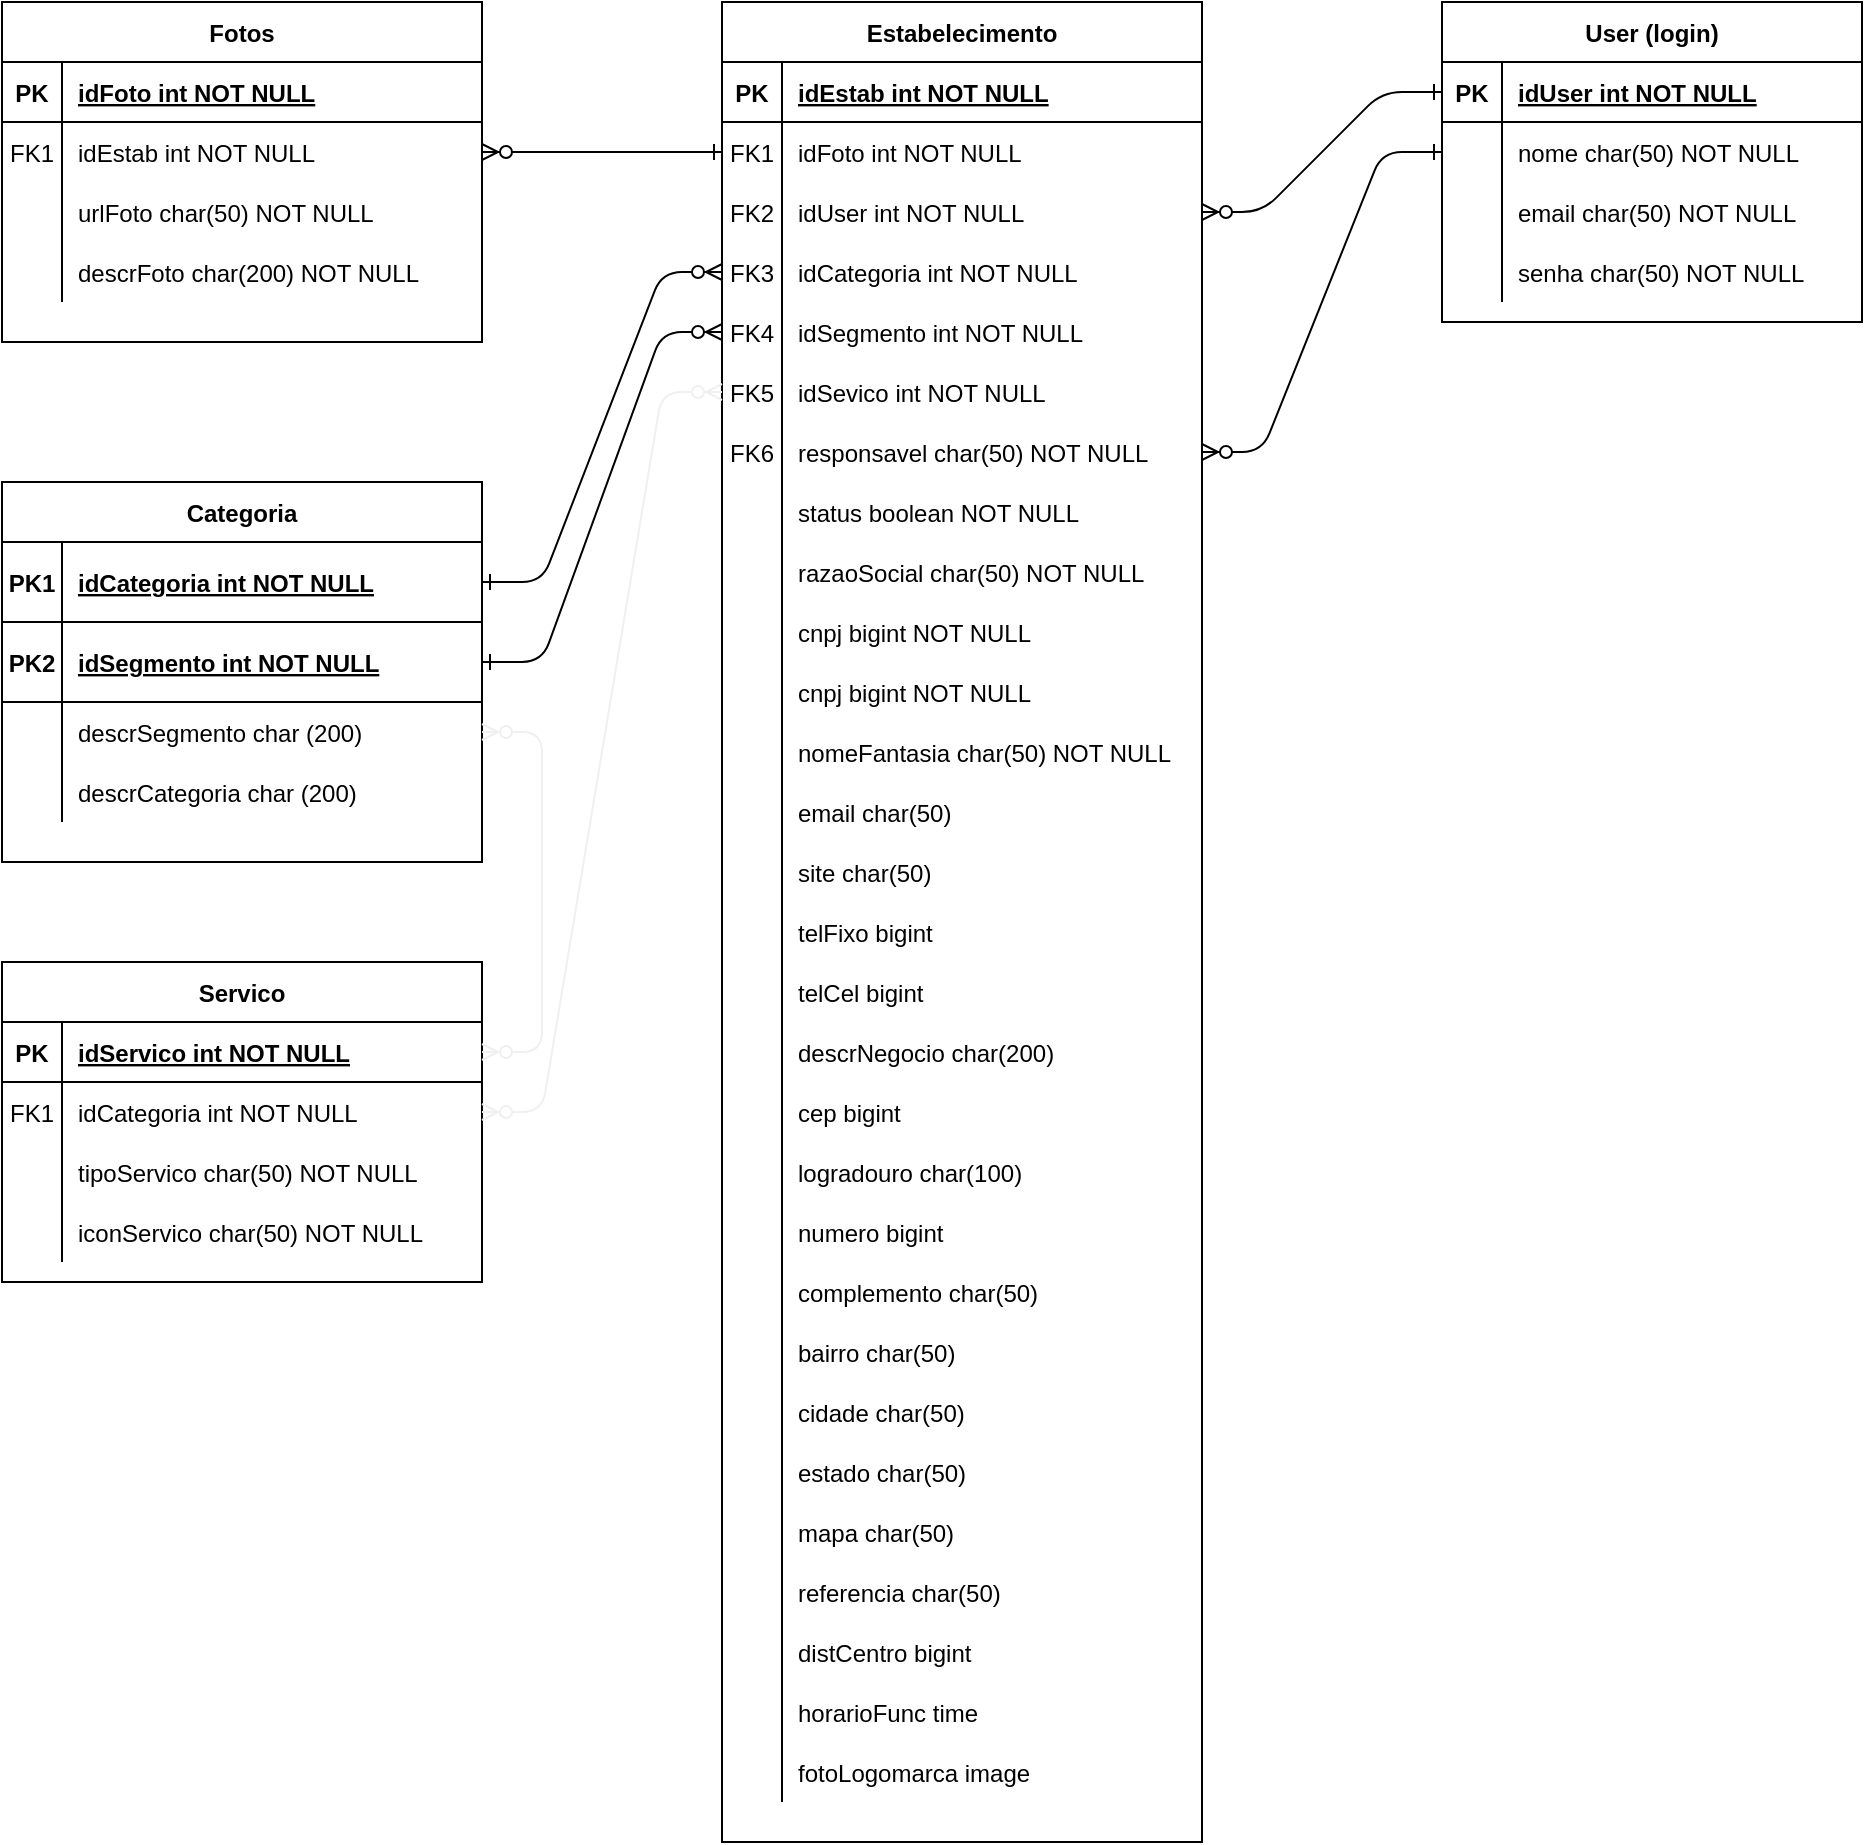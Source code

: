 <mxfile version="14.5.1" type="device"><diagram id="R2lEEEUBdFMjLlhIrx00" name="Page-1"><mxGraphModel dx="1303" dy="835" grid="1" gridSize="10" guides="1" tooltips="1" connect="1" arrows="1" fold="1" page="1" pageScale="1" pageWidth="827" pageHeight="1169" math="0" shadow="0" extFonts="Permanent Marker^https://fonts.googleapis.com/css?family=Permanent+Marker"><root><mxCell id="0"/><mxCell id="1" parent="0"/><mxCell id="C-vyLk0tnHw3VtMMgP7b-1" value="" style="edgeStyle=entityRelationEdgeStyle;endArrow=ERzeroToMany;startArrow=ERone;endFill=1;startFill=0;exitX=1;exitY=0.5;exitDx=0;exitDy=0;entryX=0;entryY=0.5;entryDx=0;entryDy=0;" parent="1" source="C-vyLk0tnHw3VtMMgP7b-24" target="C-vyLk0tnHw3VtMMgP7b-6" edge="1"><mxGeometry width="100" height="100" relative="1" as="geometry"><mxPoint x="730" y="80" as="sourcePoint"/><mxPoint x="360" y="200" as="targetPoint"/></mxGeometry></mxCell><mxCell id="C-vyLk0tnHw3VtMMgP7b-12" value="" style="edgeStyle=entityRelationEdgeStyle;endArrow=ERzeroToMany;startArrow=ERone;endFill=1;startFill=0;exitX=0;exitY=0.5;exitDx=0;exitDy=0;entryX=1;entryY=0.5;entryDx=0;entryDy=0;" parent="1" source="C-vyLk0tnHw3VtMMgP7b-14" target="1J4vT794NHl6tC9UjQ9C-58" edge="1"><mxGeometry width="100" height="100" relative="1" as="geometry"><mxPoint x="770" y="300" as="sourcePoint"/><mxPoint x="960" y="415" as="targetPoint"/></mxGeometry></mxCell><mxCell id="C-vyLk0tnHw3VtMMgP7b-2" value="Estabelecimento" style="shape=table;startSize=30;container=1;collapsible=1;childLayout=tableLayout;fixedRows=1;rowLines=0;fontStyle=1;align=center;resizeLast=1;" parent="1" vertex="1"><mxGeometry x="440" y="40" width="240" height="920" as="geometry"/></mxCell><mxCell id="C-vyLk0tnHw3VtMMgP7b-3" value="" style="shape=partialRectangle;collapsible=0;dropTarget=0;pointerEvents=0;fillColor=none;points=[[0,0.5],[1,0.5]];portConstraint=eastwest;top=0;left=0;right=0;bottom=1;" parent="C-vyLk0tnHw3VtMMgP7b-2" vertex="1"><mxGeometry y="30" width="240" height="30" as="geometry"/></mxCell><mxCell id="C-vyLk0tnHw3VtMMgP7b-4" value="PK" style="shape=partialRectangle;overflow=hidden;connectable=0;fillColor=none;top=0;left=0;bottom=0;right=0;fontStyle=1;" parent="C-vyLk0tnHw3VtMMgP7b-3" vertex="1"><mxGeometry width="30" height="30" as="geometry"/></mxCell><mxCell id="C-vyLk0tnHw3VtMMgP7b-5" value="idEstab int NOT NULL " style="shape=partialRectangle;overflow=hidden;connectable=0;fillColor=none;top=0;left=0;bottom=0;right=0;align=left;spacingLeft=6;fontStyle=5;" parent="C-vyLk0tnHw3VtMMgP7b-3" vertex="1"><mxGeometry x="30" width="210" height="30" as="geometry"/></mxCell><mxCell id="1J4vT794NHl6tC9UjQ9C-49" value="" style="shape=partialRectangle;collapsible=0;dropTarget=0;pointerEvents=0;fillColor=none;points=[[0,0.5],[1,0.5]];portConstraint=eastwest;top=0;left=0;right=0;bottom=0;" vertex="1" parent="C-vyLk0tnHw3VtMMgP7b-2"><mxGeometry y="60" width="240" height="30" as="geometry"/></mxCell><mxCell id="1J4vT794NHl6tC9UjQ9C-50" value="FK1" style="shape=partialRectangle;overflow=hidden;connectable=0;fillColor=none;top=0;left=0;bottom=0;right=0;" vertex="1" parent="1J4vT794NHl6tC9UjQ9C-49"><mxGeometry width="30" height="30" as="geometry"/></mxCell><mxCell id="1J4vT794NHl6tC9UjQ9C-51" value="idFoto int NOT NULL" style="shape=partialRectangle;overflow=hidden;connectable=0;fillColor=none;top=0;left=0;bottom=0;right=0;align=left;spacingLeft=6;" vertex="1" parent="1J4vT794NHl6tC9UjQ9C-49"><mxGeometry x="30" width="210" height="30" as="geometry"/></mxCell><mxCell id="1J4vT794NHl6tC9UjQ9C-58" value="" style="shape=partialRectangle;collapsible=0;dropTarget=0;pointerEvents=0;fillColor=none;points=[[0,0.5],[1,0.5]];portConstraint=eastwest;top=0;left=0;right=0;bottom=0;" vertex="1" parent="C-vyLk0tnHw3VtMMgP7b-2"><mxGeometry y="90" width="240" height="30" as="geometry"/></mxCell><mxCell id="1J4vT794NHl6tC9UjQ9C-59" value="FK2" style="shape=partialRectangle;overflow=hidden;connectable=0;fillColor=none;top=0;left=0;bottom=0;right=0;" vertex="1" parent="1J4vT794NHl6tC9UjQ9C-58"><mxGeometry width="30" height="30" as="geometry"/></mxCell><mxCell id="1J4vT794NHl6tC9UjQ9C-60" value="idUser int NOT NULL" style="shape=partialRectangle;overflow=hidden;connectable=0;fillColor=none;top=0;left=0;bottom=0;right=0;align=left;spacingLeft=6;" vertex="1" parent="1J4vT794NHl6tC9UjQ9C-58"><mxGeometry x="30" width="210" height="30" as="geometry"/></mxCell><mxCell id="C-vyLk0tnHw3VtMMgP7b-6" value="" style="shape=partialRectangle;collapsible=0;dropTarget=0;pointerEvents=0;fillColor=none;points=[[0,0.5],[1,0.5]];portConstraint=eastwest;top=0;left=0;right=0;bottom=0;" parent="C-vyLk0tnHw3VtMMgP7b-2" vertex="1"><mxGeometry y="120" width="240" height="30" as="geometry"/></mxCell><mxCell id="C-vyLk0tnHw3VtMMgP7b-7" value="FK3" style="shape=partialRectangle;overflow=hidden;connectable=0;fillColor=none;top=0;left=0;bottom=0;right=0;" parent="C-vyLk0tnHw3VtMMgP7b-6" vertex="1"><mxGeometry width="30" height="30" as="geometry"/></mxCell><mxCell id="C-vyLk0tnHw3VtMMgP7b-8" value="idCategoria int NOT NULL" style="shape=partialRectangle;overflow=hidden;connectable=0;fillColor=none;top=0;left=0;bottom=0;right=0;align=left;spacingLeft=6;" parent="C-vyLk0tnHw3VtMMgP7b-6" vertex="1"><mxGeometry x="30" width="210" height="30" as="geometry"/></mxCell><mxCell id="C-vyLk0tnHw3VtMMgP7b-9" value="" style="shape=partialRectangle;collapsible=0;dropTarget=0;pointerEvents=0;fillColor=none;points=[[0,0.5],[1,0.5]];portConstraint=eastwest;top=0;left=0;right=0;bottom=0;" parent="C-vyLk0tnHw3VtMMgP7b-2" vertex="1"><mxGeometry y="150" width="240" height="30" as="geometry"/></mxCell><mxCell id="C-vyLk0tnHw3VtMMgP7b-10" value="FK4" style="shape=partialRectangle;overflow=hidden;connectable=0;fillColor=none;top=0;left=0;bottom=0;right=0;" parent="C-vyLk0tnHw3VtMMgP7b-9" vertex="1"><mxGeometry width="30" height="30" as="geometry"/></mxCell><mxCell id="C-vyLk0tnHw3VtMMgP7b-11" value="idSegmento int NOT NULL" style="shape=partialRectangle;overflow=hidden;connectable=0;fillColor=none;top=0;left=0;bottom=0;right=0;align=left;spacingLeft=6;" parent="C-vyLk0tnHw3VtMMgP7b-9" vertex="1"><mxGeometry x="30" width="210" height="30" as="geometry"/></mxCell><mxCell id="1J4vT794NHl6tC9UjQ9C-85" value="" style="shape=partialRectangle;collapsible=0;dropTarget=0;pointerEvents=0;fillColor=none;points=[[0,0.5],[1,0.5]];portConstraint=eastwest;top=0;left=0;right=0;bottom=0;" vertex="1" parent="C-vyLk0tnHw3VtMMgP7b-2"><mxGeometry y="180" width="240" height="30" as="geometry"/></mxCell><mxCell id="1J4vT794NHl6tC9UjQ9C-86" value="FK5" style="shape=partialRectangle;overflow=hidden;connectable=0;fillColor=none;top=0;left=0;bottom=0;right=0;" vertex="1" parent="1J4vT794NHl6tC9UjQ9C-85"><mxGeometry width="30" height="30" as="geometry"/></mxCell><mxCell id="1J4vT794NHl6tC9UjQ9C-87" value="idSevico int NOT NULL" style="shape=partialRectangle;overflow=hidden;connectable=0;fillColor=none;top=0;left=0;bottom=0;right=0;align=left;spacingLeft=6;" vertex="1" parent="1J4vT794NHl6tC9UjQ9C-85"><mxGeometry x="30" width="210" height="30" as="geometry"/></mxCell><mxCell id="1J4vT794NHl6tC9UjQ9C-95" value="" style="shape=partialRectangle;collapsible=0;dropTarget=0;pointerEvents=0;fillColor=none;points=[[0,0.5],[1,0.5]];portConstraint=eastwest;top=0;left=0;right=0;bottom=0;" vertex="1" parent="C-vyLk0tnHw3VtMMgP7b-2"><mxGeometry y="210" width="240" height="30" as="geometry"/></mxCell><mxCell id="1J4vT794NHl6tC9UjQ9C-96" value="FK6" style="shape=partialRectangle;overflow=hidden;connectable=0;fillColor=none;top=0;left=0;bottom=0;right=0;" vertex="1" parent="1J4vT794NHl6tC9UjQ9C-95"><mxGeometry width="30" height="30" as="geometry"/></mxCell><mxCell id="1J4vT794NHl6tC9UjQ9C-97" value="responsavel char(50) NOT NULL" style="shape=partialRectangle;overflow=hidden;connectable=0;fillColor=none;top=0;left=0;bottom=0;right=0;align=left;spacingLeft=6;" vertex="1" parent="1J4vT794NHl6tC9UjQ9C-95"><mxGeometry x="30" width="210" height="30" as="geometry"/></mxCell><mxCell id="1J4vT794NHl6tC9UjQ9C-98" value="" style="shape=partialRectangle;collapsible=0;dropTarget=0;pointerEvents=0;fillColor=none;points=[[0,0.5],[1,0.5]];portConstraint=eastwest;top=0;left=0;right=0;bottom=0;" vertex="1" parent="C-vyLk0tnHw3VtMMgP7b-2"><mxGeometry y="240" width="240" height="30" as="geometry"/></mxCell><mxCell id="1J4vT794NHl6tC9UjQ9C-99" value="" style="shape=partialRectangle;overflow=hidden;connectable=0;fillColor=none;top=0;left=0;bottom=0;right=0;" vertex="1" parent="1J4vT794NHl6tC9UjQ9C-98"><mxGeometry width="30" height="30" as="geometry"/></mxCell><mxCell id="1J4vT794NHl6tC9UjQ9C-100" value="status boolean NOT NULL" style="shape=partialRectangle;overflow=hidden;connectable=0;fillColor=none;top=0;left=0;bottom=0;right=0;align=left;spacingLeft=6;" vertex="1" parent="1J4vT794NHl6tC9UjQ9C-98"><mxGeometry x="30" width="210" height="30" as="geometry"/></mxCell><mxCell id="1J4vT794NHl6tC9UjQ9C-101" value="" style="shape=partialRectangle;collapsible=0;dropTarget=0;pointerEvents=0;fillColor=none;points=[[0,0.5],[1,0.5]];portConstraint=eastwest;top=0;left=0;right=0;bottom=0;" vertex="1" parent="C-vyLk0tnHw3VtMMgP7b-2"><mxGeometry y="270" width="240" height="30" as="geometry"/></mxCell><mxCell id="1J4vT794NHl6tC9UjQ9C-102" value="" style="shape=partialRectangle;overflow=hidden;connectable=0;fillColor=none;top=0;left=0;bottom=0;right=0;" vertex="1" parent="1J4vT794NHl6tC9UjQ9C-101"><mxGeometry width="30" height="30" as="geometry"/></mxCell><mxCell id="1J4vT794NHl6tC9UjQ9C-103" value="razaoSocial char(50) NOT NULL" style="shape=partialRectangle;overflow=hidden;connectable=0;fillColor=none;top=0;left=0;bottom=0;right=0;align=left;spacingLeft=6;" vertex="1" parent="1J4vT794NHl6tC9UjQ9C-101"><mxGeometry x="30" width="210" height="30" as="geometry"/></mxCell><mxCell id="1J4vT794NHl6tC9UjQ9C-114" value="" style="shape=partialRectangle;collapsible=0;dropTarget=0;pointerEvents=0;fillColor=none;points=[[0,0.5],[1,0.5]];portConstraint=eastwest;top=0;left=0;right=0;bottom=0;" vertex="1" parent="C-vyLk0tnHw3VtMMgP7b-2"><mxGeometry y="300" width="240" height="30" as="geometry"/></mxCell><mxCell id="1J4vT794NHl6tC9UjQ9C-115" value="" style="shape=partialRectangle;overflow=hidden;connectable=0;fillColor=none;top=0;left=0;bottom=0;right=0;" vertex="1" parent="1J4vT794NHl6tC9UjQ9C-114"><mxGeometry width="30" height="30" as="geometry"/></mxCell><mxCell id="1J4vT794NHl6tC9UjQ9C-116" value="cnpj bigint NOT NULL" style="shape=partialRectangle;overflow=hidden;connectable=0;fillColor=none;top=0;left=0;bottom=0;right=0;align=left;spacingLeft=6;" vertex="1" parent="1J4vT794NHl6tC9UjQ9C-114"><mxGeometry x="30" width="210" height="30" as="geometry"/></mxCell><mxCell id="1J4vT794NHl6tC9UjQ9C-208" value="" style="shape=partialRectangle;collapsible=0;dropTarget=0;pointerEvents=0;fillColor=none;points=[[0,0.5],[1,0.5]];portConstraint=eastwest;top=0;left=0;right=0;bottom=0;" vertex="1" parent="C-vyLk0tnHw3VtMMgP7b-2"><mxGeometry y="330" width="240" height="30" as="geometry"/></mxCell><mxCell id="1J4vT794NHl6tC9UjQ9C-209" value="" style="shape=partialRectangle;overflow=hidden;connectable=0;fillColor=none;top=0;left=0;bottom=0;right=0;" vertex="1" parent="1J4vT794NHl6tC9UjQ9C-208"><mxGeometry width="30" height="30" as="geometry"/></mxCell><mxCell id="1J4vT794NHl6tC9UjQ9C-210" value="cnpj bigint NOT NULL" style="shape=partialRectangle;overflow=hidden;connectable=0;fillColor=none;top=0;left=0;bottom=0;right=0;align=left;spacingLeft=6;" vertex="1" parent="1J4vT794NHl6tC9UjQ9C-208"><mxGeometry x="30" width="210" height="30" as="geometry"/></mxCell><mxCell id="1J4vT794NHl6tC9UjQ9C-117" value="" style="shape=partialRectangle;collapsible=0;dropTarget=0;pointerEvents=0;fillColor=none;points=[[0,0.5],[1,0.5]];portConstraint=eastwest;top=0;left=0;right=0;bottom=0;" vertex="1" parent="C-vyLk0tnHw3VtMMgP7b-2"><mxGeometry y="360" width="240" height="30" as="geometry"/></mxCell><mxCell id="1J4vT794NHl6tC9UjQ9C-118" value="" style="shape=partialRectangle;overflow=hidden;connectable=0;fillColor=none;top=0;left=0;bottom=0;right=0;" vertex="1" parent="1J4vT794NHl6tC9UjQ9C-117"><mxGeometry width="30" height="30" as="geometry"/></mxCell><mxCell id="1J4vT794NHl6tC9UjQ9C-119" value="nomeFantasia char(50) NOT NULL" style="shape=partialRectangle;overflow=hidden;connectable=0;fillColor=none;top=0;left=0;bottom=0;right=0;align=left;spacingLeft=6;" vertex="1" parent="1J4vT794NHl6tC9UjQ9C-117"><mxGeometry x="30" width="210" height="30" as="geometry"/></mxCell><mxCell id="1J4vT794NHl6tC9UjQ9C-89" value="" style="shape=partialRectangle;collapsible=0;dropTarget=0;pointerEvents=0;fillColor=none;points=[[0,0.5],[1,0.5]];portConstraint=eastwest;top=0;left=0;right=0;bottom=0;" vertex="1" parent="C-vyLk0tnHw3VtMMgP7b-2"><mxGeometry y="390" width="240" height="30" as="geometry"/></mxCell><mxCell id="1J4vT794NHl6tC9UjQ9C-90" value="" style="shape=partialRectangle;overflow=hidden;connectable=0;fillColor=none;top=0;left=0;bottom=0;right=0;" vertex="1" parent="1J4vT794NHl6tC9UjQ9C-89"><mxGeometry width="30" height="30" as="geometry"/></mxCell><mxCell id="1J4vT794NHl6tC9UjQ9C-91" value="email char(50)" style="shape=partialRectangle;overflow=hidden;connectable=0;fillColor=none;top=0;left=0;bottom=0;right=0;align=left;spacingLeft=6;" vertex="1" parent="1J4vT794NHl6tC9UjQ9C-89"><mxGeometry x="30" width="210" height="30" as="geometry"/></mxCell><mxCell id="1J4vT794NHl6tC9UjQ9C-92" value="" style="shape=partialRectangle;collapsible=0;dropTarget=0;pointerEvents=0;fillColor=none;points=[[0,0.5],[1,0.5]];portConstraint=eastwest;top=0;left=0;right=0;bottom=0;" vertex="1" parent="C-vyLk0tnHw3VtMMgP7b-2"><mxGeometry y="420" width="240" height="30" as="geometry"/></mxCell><mxCell id="1J4vT794NHl6tC9UjQ9C-93" value="" style="shape=partialRectangle;overflow=hidden;connectable=0;fillColor=none;top=0;left=0;bottom=0;right=0;" vertex="1" parent="1J4vT794NHl6tC9UjQ9C-92"><mxGeometry width="30" height="30" as="geometry"/></mxCell><mxCell id="1J4vT794NHl6tC9UjQ9C-94" value="site char(50)" style="shape=partialRectangle;overflow=hidden;connectable=0;fillColor=none;top=0;left=0;bottom=0;right=0;align=left;spacingLeft=6;" vertex="1" parent="1J4vT794NHl6tC9UjQ9C-92"><mxGeometry x="30" width="210" height="30" as="geometry"/></mxCell><mxCell id="1J4vT794NHl6tC9UjQ9C-107" value="" style="shape=partialRectangle;collapsible=0;dropTarget=0;pointerEvents=0;fillColor=none;points=[[0,0.5],[1,0.5]];portConstraint=eastwest;top=0;left=0;right=0;bottom=0;" vertex="1" parent="C-vyLk0tnHw3VtMMgP7b-2"><mxGeometry y="450" width="240" height="30" as="geometry"/></mxCell><mxCell id="1J4vT794NHl6tC9UjQ9C-108" value="" style="shape=partialRectangle;overflow=hidden;connectable=0;fillColor=none;top=0;left=0;bottom=0;right=0;" vertex="1" parent="1J4vT794NHl6tC9UjQ9C-107"><mxGeometry width="30" height="30" as="geometry"/></mxCell><mxCell id="1J4vT794NHl6tC9UjQ9C-109" value="telFixo bigint" style="shape=partialRectangle;overflow=hidden;connectable=0;fillColor=none;top=0;left=0;bottom=0;right=0;align=left;spacingLeft=6;" vertex="1" parent="1J4vT794NHl6tC9UjQ9C-107"><mxGeometry x="30" width="210" height="30" as="geometry"/></mxCell><mxCell id="1J4vT794NHl6tC9UjQ9C-111" value="" style="shape=partialRectangle;collapsible=0;dropTarget=0;pointerEvents=0;fillColor=none;points=[[0,0.5],[1,0.5]];portConstraint=eastwest;top=0;left=0;right=0;bottom=0;" vertex="1" parent="C-vyLk0tnHw3VtMMgP7b-2"><mxGeometry y="480" width="240" height="30" as="geometry"/></mxCell><mxCell id="1J4vT794NHl6tC9UjQ9C-112" value="" style="shape=partialRectangle;overflow=hidden;connectable=0;fillColor=none;top=0;left=0;bottom=0;right=0;" vertex="1" parent="1J4vT794NHl6tC9UjQ9C-111"><mxGeometry width="30" height="30" as="geometry"/></mxCell><mxCell id="1J4vT794NHl6tC9UjQ9C-113" value="telCel bigint" style="shape=partialRectangle;overflow=hidden;connectable=0;fillColor=none;top=0;left=0;bottom=0;right=0;align=left;spacingLeft=6;" vertex="1" parent="1J4vT794NHl6tC9UjQ9C-111"><mxGeometry x="30" width="210" height="30" as="geometry"/></mxCell><mxCell id="1J4vT794NHl6tC9UjQ9C-104" value="" style="shape=partialRectangle;collapsible=0;dropTarget=0;pointerEvents=0;fillColor=none;points=[[0,0.5],[1,0.5]];portConstraint=eastwest;top=0;left=0;right=0;bottom=0;" vertex="1" parent="C-vyLk0tnHw3VtMMgP7b-2"><mxGeometry y="510" width="240" height="30" as="geometry"/></mxCell><mxCell id="1J4vT794NHl6tC9UjQ9C-105" value="" style="shape=partialRectangle;overflow=hidden;connectable=0;fillColor=none;top=0;left=0;bottom=0;right=0;" vertex="1" parent="1J4vT794NHl6tC9UjQ9C-104"><mxGeometry width="30" height="30" as="geometry"/></mxCell><mxCell id="1J4vT794NHl6tC9UjQ9C-106" value="descrNegocio char(200)" style="shape=partialRectangle;overflow=hidden;connectable=0;fillColor=none;top=0;left=0;bottom=0;right=0;align=left;spacingLeft=6;" vertex="1" parent="1J4vT794NHl6tC9UjQ9C-104"><mxGeometry x="30" width="210" height="30" as="geometry"/></mxCell><mxCell id="1J4vT794NHl6tC9UjQ9C-120" value="" style="shape=partialRectangle;collapsible=0;dropTarget=0;pointerEvents=0;fillColor=none;points=[[0,0.5],[1,0.5]];portConstraint=eastwest;top=0;left=0;right=0;bottom=0;" vertex="1" parent="C-vyLk0tnHw3VtMMgP7b-2"><mxGeometry y="540" width="240" height="30" as="geometry"/></mxCell><mxCell id="1J4vT794NHl6tC9UjQ9C-121" value="" style="shape=partialRectangle;overflow=hidden;connectable=0;fillColor=none;top=0;left=0;bottom=0;right=0;" vertex="1" parent="1J4vT794NHl6tC9UjQ9C-120"><mxGeometry width="30" height="30" as="geometry"/></mxCell><mxCell id="1J4vT794NHl6tC9UjQ9C-122" value="cep bigint" style="shape=partialRectangle;overflow=hidden;connectable=0;fillColor=none;top=0;left=0;bottom=0;right=0;align=left;spacingLeft=6;" vertex="1" parent="1J4vT794NHl6tC9UjQ9C-120"><mxGeometry x="30" width="210" height="30" as="geometry"/></mxCell><mxCell id="1J4vT794NHl6tC9UjQ9C-175" value="" style="shape=partialRectangle;collapsible=0;dropTarget=0;pointerEvents=0;fillColor=none;points=[[0,0.5],[1,0.5]];portConstraint=eastwest;top=0;left=0;right=0;bottom=0;" vertex="1" parent="C-vyLk0tnHw3VtMMgP7b-2"><mxGeometry y="570" width="240" height="30" as="geometry"/></mxCell><mxCell id="1J4vT794NHl6tC9UjQ9C-176" value="" style="shape=partialRectangle;overflow=hidden;connectable=0;fillColor=none;top=0;left=0;bottom=0;right=0;" vertex="1" parent="1J4vT794NHl6tC9UjQ9C-175"><mxGeometry width="30" height="30" as="geometry"/></mxCell><mxCell id="1J4vT794NHl6tC9UjQ9C-177" value="logradouro char(100)" style="shape=partialRectangle;overflow=hidden;connectable=0;fillColor=none;top=0;left=0;bottom=0;right=0;align=left;spacingLeft=6;" vertex="1" parent="1J4vT794NHl6tC9UjQ9C-175"><mxGeometry x="30" width="210" height="30" as="geometry"/></mxCell><mxCell id="1J4vT794NHl6tC9UjQ9C-178" value="" style="shape=partialRectangle;collapsible=0;dropTarget=0;pointerEvents=0;fillColor=none;points=[[0,0.5],[1,0.5]];portConstraint=eastwest;top=0;left=0;right=0;bottom=0;" vertex="1" parent="C-vyLk0tnHw3VtMMgP7b-2"><mxGeometry y="600" width="240" height="30" as="geometry"/></mxCell><mxCell id="1J4vT794NHl6tC9UjQ9C-179" value="" style="shape=partialRectangle;overflow=hidden;connectable=0;fillColor=none;top=0;left=0;bottom=0;right=0;" vertex="1" parent="1J4vT794NHl6tC9UjQ9C-178"><mxGeometry width="30" height="30" as="geometry"/></mxCell><mxCell id="1J4vT794NHl6tC9UjQ9C-180" value="numero bigint" style="shape=partialRectangle;overflow=hidden;connectable=0;fillColor=none;top=0;left=0;bottom=0;right=0;align=left;spacingLeft=6;" vertex="1" parent="1J4vT794NHl6tC9UjQ9C-178"><mxGeometry x="30" width="210" height="30" as="geometry"/></mxCell><mxCell id="1J4vT794NHl6tC9UjQ9C-181" value="" style="shape=partialRectangle;collapsible=0;dropTarget=0;pointerEvents=0;fillColor=none;points=[[0,0.5],[1,0.5]];portConstraint=eastwest;top=0;left=0;right=0;bottom=0;" vertex="1" parent="C-vyLk0tnHw3VtMMgP7b-2"><mxGeometry y="630" width="240" height="30" as="geometry"/></mxCell><mxCell id="1J4vT794NHl6tC9UjQ9C-182" value="" style="shape=partialRectangle;overflow=hidden;connectable=0;fillColor=none;top=0;left=0;bottom=0;right=0;" vertex="1" parent="1J4vT794NHl6tC9UjQ9C-181"><mxGeometry width="30" height="30" as="geometry"/></mxCell><mxCell id="1J4vT794NHl6tC9UjQ9C-183" value="complemento char(50)" style="shape=partialRectangle;overflow=hidden;connectable=0;fillColor=none;top=0;left=0;bottom=0;right=0;align=left;spacingLeft=6;" vertex="1" parent="1J4vT794NHl6tC9UjQ9C-181"><mxGeometry x="30" width="210" height="30" as="geometry"/></mxCell><mxCell id="1J4vT794NHl6tC9UjQ9C-184" value="" style="shape=partialRectangle;collapsible=0;dropTarget=0;pointerEvents=0;fillColor=none;points=[[0,0.5],[1,0.5]];portConstraint=eastwest;top=0;left=0;right=0;bottom=0;" vertex="1" parent="C-vyLk0tnHw3VtMMgP7b-2"><mxGeometry y="660" width="240" height="30" as="geometry"/></mxCell><mxCell id="1J4vT794NHl6tC9UjQ9C-185" value="" style="shape=partialRectangle;overflow=hidden;connectable=0;fillColor=none;top=0;left=0;bottom=0;right=0;" vertex="1" parent="1J4vT794NHl6tC9UjQ9C-184"><mxGeometry width="30" height="30" as="geometry"/></mxCell><mxCell id="1J4vT794NHl6tC9UjQ9C-186" value="bairro char(50)" style="shape=partialRectangle;overflow=hidden;connectable=0;fillColor=none;top=0;left=0;bottom=0;right=0;align=left;spacingLeft=6;" vertex="1" parent="1J4vT794NHl6tC9UjQ9C-184"><mxGeometry x="30" width="210" height="30" as="geometry"/></mxCell><mxCell id="1J4vT794NHl6tC9UjQ9C-187" value="" style="shape=partialRectangle;collapsible=0;dropTarget=0;pointerEvents=0;fillColor=none;points=[[0,0.5],[1,0.5]];portConstraint=eastwest;top=0;left=0;right=0;bottom=0;" vertex="1" parent="C-vyLk0tnHw3VtMMgP7b-2"><mxGeometry y="690" width="240" height="30" as="geometry"/></mxCell><mxCell id="1J4vT794NHl6tC9UjQ9C-188" value="" style="shape=partialRectangle;overflow=hidden;connectable=0;fillColor=none;top=0;left=0;bottom=0;right=0;" vertex="1" parent="1J4vT794NHl6tC9UjQ9C-187"><mxGeometry width="30" height="30" as="geometry"/></mxCell><mxCell id="1J4vT794NHl6tC9UjQ9C-189" value="cidade char(50)" style="shape=partialRectangle;overflow=hidden;connectable=0;fillColor=none;top=0;left=0;bottom=0;right=0;align=left;spacingLeft=6;" vertex="1" parent="1J4vT794NHl6tC9UjQ9C-187"><mxGeometry x="30" width="210" height="30" as="geometry"/></mxCell><mxCell id="1J4vT794NHl6tC9UjQ9C-190" value="" style="shape=partialRectangle;collapsible=0;dropTarget=0;pointerEvents=0;fillColor=none;points=[[0,0.5],[1,0.5]];portConstraint=eastwest;top=0;left=0;right=0;bottom=0;" vertex="1" parent="C-vyLk0tnHw3VtMMgP7b-2"><mxGeometry y="720" width="240" height="30" as="geometry"/></mxCell><mxCell id="1J4vT794NHl6tC9UjQ9C-191" value="" style="shape=partialRectangle;overflow=hidden;connectable=0;fillColor=none;top=0;left=0;bottom=0;right=0;" vertex="1" parent="1J4vT794NHl6tC9UjQ9C-190"><mxGeometry width="30" height="30" as="geometry"/></mxCell><mxCell id="1J4vT794NHl6tC9UjQ9C-192" value="estado char(50)" style="shape=partialRectangle;overflow=hidden;connectable=0;fillColor=none;top=0;left=0;bottom=0;right=0;align=left;spacingLeft=6;" vertex="1" parent="1J4vT794NHl6tC9UjQ9C-190"><mxGeometry x="30" width="210" height="30" as="geometry"/></mxCell><mxCell id="1J4vT794NHl6tC9UjQ9C-193" value="" style="shape=partialRectangle;collapsible=0;dropTarget=0;pointerEvents=0;fillColor=none;points=[[0,0.5],[1,0.5]];portConstraint=eastwest;top=0;left=0;right=0;bottom=0;" vertex="1" parent="C-vyLk0tnHw3VtMMgP7b-2"><mxGeometry y="750" width="240" height="30" as="geometry"/></mxCell><mxCell id="1J4vT794NHl6tC9UjQ9C-194" value="" style="shape=partialRectangle;overflow=hidden;connectable=0;fillColor=none;top=0;left=0;bottom=0;right=0;" vertex="1" parent="1J4vT794NHl6tC9UjQ9C-193"><mxGeometry width="30" height="30" as="geometry"/></mxCell><mxCell id="1J4vT794NHl6tC9UjQ9C-195" value="mapa char(50)" style="shape=partialRectangle;overflow=hidden;connectable=0;fillColor=none;top=0;left=0;bottom=0;right=0;align=left;spacingLeft=6;" vertex="1" parent="1J4vT794NHl6tC9UjQ9C-193"><mxGeometry x="30" width="210" height="30" as="geometry"/></mxCell><mxCell id="1J4vT794NHl6tC9UjQ9C-196" value="" style="shape=partialRectangle;collapsible=0;dropTarget=0;pointerEvents=0;fillColor=none;points=[[0,0.5],[1,0.5]];portConstraint=eastwest;top=0;left=0;right=0;bottom=0;" vertex="1" parent="C-vyLk0tnHw3VtMMgP7b-2"><mxGeometry y="780" width="240" height="30" as="geometry"/></mxCell><mxCell id="1J4vT794NHl6tC9UjQ9C-197" value="" style="shape=partialRectangle;overflow=hidden;connectable=0;fillColor=none;top=0;left=0;bottom=0;right=0;" vertex="1" parent="1J4vT794NHl6tC9UjQ9C-196"><mxGeometry width="30" height="30" as="geometry"/></mxCell><mxCell id="1J4vT794NHl6tC9UjQ9C-198" value="referencia char(50)" style="shape=partialRectangle;overflow=hidden;connectable=0;fillColor=none;top=0;left=0;bottom=0;right=0;align=left;spacingLeft=6;" vertex="1" parent="1J4vT794NHl6tC9UjQ9C-196"><mxGeometry x="30" width="210" height="30" as="geometry"/></mxCell><mxCell id="1J4vT794NHl6tC9UjQ9C-199" value="" style="shape=partialRectangle;collapsible=0;dropTarget=0;pointerEvents=0;fillColor=none;points=[[0,0.5],[1,0.5]];portConstraint=eastwest;top=0;left=0;right=0;bottom=0;" vertex="1" parent="C-vyLk0tnHw3VtMMgP7b-2"><mxGeometry y="810" width="240" height="30" as="geometry"/></mxCell><mxCell id="1J4vT794NHl6tC9UjQ9C-200" value="" style="shape=partialRectangle;overflow=hidden;connectable=0;fillColor=none;top=0;left=0;bottom=0;right=0;" vertex="1" parent="1J4vT794NHl6tC9UjQ9C-199"><mxGeometry width="30" height="30" as="geometry"/></mxCell><mxCell id="1J4vT794NHl6tC9UjQ9C-201" value="distCentro bigint" style="shape=partialRectangle;overflow=hidden;connectable=0;fillColor=none;top=0;left=0;bottom=0;right=0;align=left;spacingLeft=6;" vertex="1" parent="1J4vT794NHl6tC9UjQ9C-199"><mxGeometry x="30" width="210" height="30" as="geometry"/></mxCell><mxCell id="1J4vT794NHl6tC9UjQ9C-202" value="" style="shape=partialRectangle;collapsible=0;dropTarget=0;pointerEvents=0;fillColor=none;points=[[0,0.5],[1,0.5]];portConstraint=eastwest;top=0;left=0;right=0;bottom=0;" vertex="1" parent="C-vyLk0tnHw3VtMMgP7b-2"><mxGeometry y="840" width="240" height="30" as="geometry"/></mxCell><mxCell id="1J4vT794NHl6tC9UjQ9C-203" value="" style="shape=partialRectangle;overflow=hidden;connectable=0;fillColor=none;top=0;left=0;bottom=0;right=0;" vertex="1" parent="1J4vT794NHl6tC9UjQ9C-202"><mxGeometry width="30" height="30" as="geometry"/></mxCell><mxCell id="1J4vT794NHl6tC9UjQ9C-204" value="horarioFunc time" style="shape=partialRectangle;overflow=hidden;connectable=0;fillColor=none;top=0;left=0;bottom=0;right=0;align=left;spacingLeft=6;" vertex="1" parent="1J4vT794NHl6tC9UjQ9C-202"><mxGeometry x="30" width="210" height="30" as="geometry"/></mxCell><mxCell id="1J4vT794NHl6tC9UjQ9C-205" value="" style="shape=partialRectangle;collapsible=0;dropTarget=0;pointerEvents=0;fillColor=none;points=[[0,0.5],[1,0.5]];portConstraint=eastwest;top=0;left=0;right=0;bottom=0;" vertex="1" parent="C-vyLk0tnHw3VtMMgP7b-2"><mxGeometry y="870" width="240" height="30" as="geometry"/></mxCell><mxCell id="1J4vT794NHl6tC9UjQ9C-206" value="" style="shape=partialRectangle;overflow=hidden;connectable=0;fillColor=none;top=0;left=0;bottom=0;right=0;" vertex="1" parent="1J4vT794NHl6tC9UjQ9C-205"><mxGeometry width="30" height="30" as="geometry"/></mxCell><mxCell id="1J4vT794NHl6tC9UjQ9C-207" value="fotoLogomarca image" style="shape=partialRectangle;overflow=hidden;connectable=0;fillColor=none;top=0;left=0;bottom=0;right=0;align=left;spacingLeft=6;" vertex="1" parent="1J4vT794NHl6tC9UjQ9C-205"><mxGeometry x="30" width="210" height="30" as="geometry"/></mxCell><mxCell id="C-vyLk0tnHw3VtMMgP7b-13" value="User (login)" style="shape=table;startSize=30;container=1;collapsible=1;childLayout=tableLayout;fixedRows=1;rowLines=0;fontStyle=1;align=center;resizeLast=1;" parent="1" vertex="1"><mxGeometry x="800" y="40" width="210" height="160" as="geometry"/></mxCell><mxCell id="C-vyLk0tnHw3VtMMgP7b-14" value="" style="shape=partialRectangle;collapsible=0;dropTarget=0;pointerEvents=0;fillColor=none;points=[[0,0.5],[1,0.5]];portConstraint=eastwest;top=0;left=0;right=0;bottom=1;" parent="C-vyLk0tnHw3VtMMgP7b-13" vertex="1"><mxGeometry y="30" width="210" height="30" as="geometry"/></mxCell><mxCell id="C-vyLk0tnHw3VtMMgP7b-15" value="PK" style="shape=partialRectangle;overflow=hidden;connectable=0;fillColor=none;top=0;left=0;bottom=0;right=0;fontStyle=1;" parent="C-vyLk0tnHw3VtMMgP7b-14" vertex="1"><mxGeometry width="30" height="30" as="geometry"/></mxCell><mxCell id="C-vyLk0tnHw3VtMMgP7b-16" value="idUser int NOT NULL " style="shape=partialRectangle;overflow=hidden;connectable=0;fillColor=none;top=0;left=0;bottom=0;right=0;align=left;spacingLeft=6;fontStyle=5;" parent="C-vyLk0tnHw3VtMMgP7b-14" vertex="1"><mxGeometry x="30" width="180" height="30" as="geometry"/></mxCell><mxCell id="C-vyLk0tnHw3VtMMgP7b-20" value="" style="shape=partialRectangle;collapsible=0;dropTarget=0;pointerEvents=0;fillColor=none;points=[[0,0.5],[1,0.5]];portConstraint=eastwest;top=0;left=0;right=0;bottom=0;" parent="C-vyLk0tnHw3VtMMgP7b-13" vertex="1"><mxGeometry y="60" width="210" height="30" as="geometry"/></mxCell><mxCell id="C-vyLk0tnHw3VtMMgP7b-21" value="" style="shape=partialRectangle;overflow=hidden;connectable=0;fillColor=none;top=0;left=0;bottom=0;right=0;" parent="C-vyLk0tnHw3VtMMgP7b-20" vertex="1"><mxGeometry width="30" height="30" as="geometry"/></mxCell><mxCell id="C-vyLk0tnHw3VtMMgP7b-22" value="nome char(50) NOT NULL" style="shape=partialRectangle;overflow=hidden;connectable=0;fillColor=none;top=0;left=0;bottom=0;right=0;align=left;spacingLeft=6;" parent="C-vyLk0tnHw3VtMMgP7b-20" vertex="1"><mxGeometry x="30" width="180" height="30" as="geometry"/></mxCell><mxCell id="1J4vT794NHl6tC9UjQ9C-52" value="" style="shape=partialRectangle;collapsible=0;dropTarget=0;pointerEvents=0;fillColor=none;points=[[0,0.5],[1,0.5]];portConstraint=eastwest;top=0;left=0;right=0;bottom=0;" vertex="1" parent="C-vyLk0tnHw3VtMMgP7b-13"><mxGeometry y="90" width="210" height="30" as="geometry"/></mxCell><mxCell id="1J4vT794NHl6tC9UjQ9C-53" value="" style="shape=partialRectangle;overflow=hidden;connectable=0;fillColor=none;top=0;left=0;bottom=0;right=0;" vertex="1" parent="1J4vT794NHl6tC9UjQ9C-52"><mxGeometry width="30" height="30" as="geometry"/></mxCell><mxCell id="1J4vT794NHl6tC9UjQ9C-54" value="email char(50) NOT NULL" style="shape=partialRectangle;overflow=hidden;connectable=0;fillColor=none;top=0;left=0;bottom=0;right=0;align=left;spacingLeft=6;" vertex="1" parent="1J4vT794NHl6tC9UjQ9C-52"><mxGeometry x="30" width="180" height="30" as="geometry"/></mxCell><mxCell id="1J4vT794NHl6tC9UjQ9C-55" value="" style="shape=partialRectangle;collapsible=0;dropTarget=0;pointerEvents=0;fillColor=none;points=[[0,0.5],[1,0.5]];portConstraint=eastwest;top=0;left=0;right=0;bottom=0;" vertex="1" parent="C-vyLk0tnHw3VtMMgP7b-13"><mxGeometry y="120" width="210" height="30" as="geometry"/></mxCell><mxCell id="1J4vT794NHl6tC9UjQ9C-56" value="" style="shape=partialRectangle;overflow=hidden;connectable=0;fillColor=none;top=0;left=0;bottom=0;right=0;" vertex="1" parent="1J4vT794NHl6tC9UjQ9C-55"><mxGeometry width="30" height="30" as="geometry"/></mxCell><mxCell id="1J4vT794NHl6tC9UjQ9C-57" value="senha char(50) NOT NULL" style="shape=partialRectangle;overflow=hidden;connectable=0;fillColor=none;top=0;left=0;bottom=0;right=0;align=left;spacingLeft=6;" vertex="1" parent="1J4vT794NHl6tC9UjQ9C-55"><mxGeometry x="30" width="180" height="30" as="geometry"/></mxCell><object label="Fotos" id="1J4vT794NHl6tC9UjQ9C-1"><mxCell style="shape=table;startSize=30;container=1;collapsible=1;childLayout=tableLayout;fixedRows=1;rowLines=0;fontStyle=1;align=center;resizeLast=1;" vertex="1" parent="1"><mxGeometry x="80" y="40" width="240" height="170" as="geometry"><mxRectangle x="140" y="120" width="130" height="30" as="alternateBounds"/></mxGeometry></mxCell></object><mxCell id="1J4vT794NHl6tC9UjQ9C-2" value="" style="shape=partialRectangle;collapsible=0;dropTarget=0;pointerEvents=0;fillColor=none;points=[[0,0.5],[1,0.5]];portConstraint=eastwest;top=0;left=0;right=0;bottom=1;" vertex="1" parent="1J4vT794NHl6tC9UjQ9C-1"><mxGeometry y="30" width="240" height="30" as="geometry"/></mxCell><mxCell id="1J4vT794NHl6tC9UjQ9C-3" value="PK" style="shape=partialRectangle;overflow=hidden;connectable=0;fillColor=none;top=0;left=0;bottom=0;right=0;fontStyle=1;" vertex="1" parent="1J4vT794NHl6tC9UjQ9C-2"><mxGeometry width="30" height="30" as="geometry"/></mxCell><mxCell id="1J4vT794NHl6tC9UjQ9C-4" value="idFoto int NOT NULL " style="shape=partialRectangle;overflow=hidden;connectable=0;fillColor=none;top=0;left=0;bottom=0;right=0;align=left;spacingLeft=6;fontStyle=5;" vertex="1" parent="1J4vT794NHl6tC9UjQ9C-2"><mxGeometry x="30" width="210" height="30" as="geometry"/></mxCell><mxCell id="1J4vT794NHl6tC9UjQ9C-5" value="" style="shape=partialRectangle;collapsible=0;dropTarget=0;pointerEvents=0;fillColor=none;points=[[0,0.5],[1,0.5]];portConstraint=eastwest;top=0;left=0;right=0;bottom=0;" vertex="1" parent="1J4vT794NHl6tC9UjQ9C-1"><mxGeometry y="60" width="240" height="30" as="geometry"/></mxCell><mxCell id="1J4vT794NHl6tC9UjQ9C-6" value="FK1" style="shape=partialRectangle;overflow=hidden;connectable=0;fillColor=none;top=0;left=0;bottom=0;right=0;" vertex="1" parent="1J4vT794NHl6tC9UjQ9C-5"><mxGeometry width="30" height="30" as="geometry"/></mxCell><mxCell id="1J4vT794NHl6tC9UjQ9C-7" value="idEstab int NOT NULL" style="shape=partialRectangle;overflow=hidden;connectable=0;fillColor=none;top=0;left=0;bottom=0;right=0;align=left;spacingLeft=6;" vertex="1" parent="1J4vT794NHl6tC9UjQ9C-5"><mxGeometry x="30" width="210" height="30" as="geometry"/></mxCell><mxCell id="1J4vT794NHl6tC9UjQ9C-45" value="" style="shape=partialRectangle;collapsible=0;dropTarget=0;pointerEvents=0;fillColor=none;points=[[0,0.5],[1,0.5]];portConstraint=eastwest;top=0;left=0;right=0;bottom=0;" vertex="1" parent="1J4vT794NHl6tC9UjQ9C-1"><mxGeometry y="90" width="240" height="30" as="geometry"/></mxCell><mxCell id="1J4vT794NHl6tC9UjQ9C-46" value="" style="shape=partialRectangle;overflow=hidden;connectable=0;fillColor=none;top=0;left=0;bottom=0;right=0;" vertex="1" parent="1J4vT794NHl6tC9UjQ9C-45"><mxGeometry width="30" height="30" as="geometry"/></mxCell><mxCell id="1J4vT794NHl6tC9UjQ9C-47" value="urlFoto char(50) NOT NULL" style="shape=partialRectangle;overflow=hidden;connectable=0;fillColor=none;top=0;left=0;bottom=0;right=0;align=left;spacingLeft=6;" vertex="1" parent="1J4vT794NHl6tC9UjQ9C-45"><mxGeometry x="30" width="210" height="30" as="geometry"/></mxCell><mxCell id="1J4vT794NHl6tC9UjQ9C-8" value="" style="shape=partialRectangle;collapsible=0;dropTarget=0;pointerEvents=0;fillColor=none;points=[[0,0.5],[1,0.5]];portConstraint=eastwest;top=0;left=0;right=0;bottom=0;" vertex="1" parent="1J4vT794NHl6tC9UjQ9C-1"><mxGeometry y="120" width="240" height="30" as="geometry"/></mxCell><mxCell id="1J4vT794NHl6tC9UjQ9C-9" value="" style="shape=partialRectangle;overflow=hidden;connectable=0;fillColor=none;top=0;left=0;bottom=0;right=0;" vertex="1" parent="1J4vT794NHl6tC9UjQ9C-8"><mxGeometry width="30" height="30" as="geometry"/></mxCell><mxCell id="1J4vT794NHl6tC9UjQ9C-10" value="descrFoto char(200) NOT NULL" style="shape=partialRectangle;overflow=hidden;connectable=0;fillColor=none;top=0;left=0;bottom=0;right=0;align=left;spacingLeft=6;" vertex="1" parent="1J4vT794NHl6tC9UjQ9C-8"><mxGeometry x="30" width="210" height="30" as="geometry"/></mxCell><mxCell id="1J4vT794NHl6tC9UjQ9C-11" value="Servico" style="shape=table;startSize=30;container=1;collapsible=1;childLayout=tableLayout;fixedRows=1;rowLines=0;fontStyle=1;align=center;resizeLast=1;" vertex="1" parent="1"><mxGeometry x="80" y="520" width="240" height="160" as="geometry"/></mxCell><mxCell id="1J4vT794NHl6tC9UjQ9C-12" value="" style="shape=partialRectangle;collapsible=0;dropTarget=0;pointerEvents=0;fillColor=none;points=[[0,0.5],[1,0.5]];portConstraint=eastwest;top=0;left=0;right=0;bottom=1;" vertex="1" parent="1J4vT794NHl6tC9UjQ9C-11"><mxGeometry y="30" width="240" height="30" as="geometry"/></mxCell><mxCell id="1J4vT794NHl6tC9UjQ9C-13" value="PK" style="shape=partialRectangle;overflow=hidden;connectable=0;fillColor=none;top=0;left=0;bottom=0;right=0;fontStyle=1;" vertex="1" parent="1J4vT794NHl6tC9UjQ9C-12"><mxGeometry width="30" height="30" as="geometry"/></mxCell><mxCell id="1J4vT794NHl6tC9UjQ9C-14" value="idServico int NOT NULL " style="shape=partialRectangle;overflow=hidden;connectable=0;fillColor=none;top=0;left=0;bottom=0;right=0;align=left;spacingLeft=6;fontStyle=5;" vertex="1" parent="1J4vT794NHl6tC9UjQ9C-12"><mxGeometry x="30" width="210" height="30" as="geometry"/></mxCell><mxCell id="1J4vT794NHl6tC9UjQ9C-15" value="" style="shape=partialRectangle;collapsible=0;dropTarget=0;pointerEvents=0;fillColor=none;points=[[0,0.5],[1,0.5]];portConstraint=eastwest;top=0;left=0;right=0;bottom=0;" vertex="1" parent="1J4vT794NHl6tC9UjQ9C-11"><mxGeometry y="60" width="240" height="30" as="geometry"/></mxCell><mxCell id="1J4vT794NHl6tC9UjQ9C-16" value="FK1" style="shape=partialRectangle;overflow=hidden;connectable=0;fillColor=none;top=0;left=0;bottom=0;right=0;" vertex="1" parent="1J4vT794NHl6tC9UjQ9C-15"><mxGeometry width="30" height="30" as="geometry"/></mxCell><mxCell id="1J4vT794NHl6tC9UjQ9C-17" value="idCategoria int NOT NULL" style="shape=partialRectangle;overflow=hidden;connectable=0;fillColor=none;top=0;left=0;bottom=0;right=0;align=left;spacingLeft=6;" vertex="1" parent="1J4vT794NHl6tC9UjQ9C-15"><mxGeometry x="30" width="210" height="30" as="geometry"/></mxCell><mxCell id="1J4vT794NHl6tC9UjQ9C-18" value="" style="shape=partialRectangle;collapsible=0;dropTarget=0;pointerEvents=0;fillColor=none;points=[[0,0.5],[1,0.5]];portConstraint=eastwest;top=0;left=0;right=0;bottom=0;" vertex="1" parent="1J4vT794NHl6tC9UjQ9C-11"><mxGeometry y="90" width="240" height="30" as="geometry"/></mxCell><mxCell id="1J4vT794NHl6tC9UjQ9C-19" value="" style="shape=partialRectangle;overflow=hidden;connectable=0;fillColor=none;top=0;left=0;bottom=0;right=0;" vertex="1" parent="1J4vT794NHl6tC9UjQ9C-18"><mxGeometry width="30" height="30" as="geometry"/></mxCell><mxCell id="1J4vT794NHl6tC9UjQ9C-20" value="tipoServico char(50) NOT NULL" style="shape=partialRectangle;overflow=hidden;connectable=0;fillColor=none;top=0;left=0;bottom=0;right=0;align=left;spacingLeft=6;" vertex="1" parent="1J4vT794NHl6tC9UjQ9C-18"><mxGeometry x="30" width="210" height="30" as="geometry"/></mxCell><mxCell id="1J4vT794NHl6tC9UjQ9C-61" value="" style="shape=partialRectangle;collapsible=0;dropTarget=0;pointerEvents=0;fillColor=none;points=[[0,0.5],[1,0.5]];portConstraint=eastwest;top=0;left=0;right=0;bottom=0;" vertex="1" parent="1J4vT794NHl6tC9UjQ9C-11"><mxGeometry y="120" width="240" height="30" as="geometry"/></mxCell><mxCell id="1J4vT794NHl6tC9UjQ9C-62" value="" style="shape=partialRectangle;overflow=hidden;connectable=0;fillColor=none;top=0;left=0;bottom=0;right=0;" vertex="1" parent="1J4vT794NHl6tC9UjQ9C-61"><mxGeometry width="30" height="30" as="geometry"/></mxCell><mxCell id="1J4vT794NHl6tC9UjQ9C-63" value="iconServico char(50) NOT NULL" style="shape=partialRectangle;overflow=hidden;connectable=0;fillColor=none;top=0;left=0;bottom=0;right=0;align=left;spacingLeft=6;" vertex="1" parent="1J4vT794NHl6tC9UjQ9C-61"><mxGeometry x="30" width="210" height="30" as="geometry"/></mxCell><mxCell id="1J4vT794NHl6tC9UjQ9C-27" value="" style="group" vertex="1" connectable="0" parent="1"><mxGeometry x="80" y="280" width="240" height="240" as="geometry"/></mxCell><object label="Categoria" id="C-vyLk0tnHw3VtMMgP7b-23"><mxCell style="shape=table;startSize=30;container=1;collapsible=1;childLayout=tableLayout;fixedRows=1;rowLines=0;fontStyle=1;align=center;resizeLast=1;" parent="1J4vT794NHl6tC9UjQ9C-27" vertex="1"><mxGeometry width="240" height="190" as="geometry"><mxRectangle x="140" y="120" width="130" height="30" as="alternateBounds"/></mxGeometry></mxCell></object><mxCell id="C-vyLk0tnHw3VtMMgP7b-24" value="" style="shape=partialRectangle;collapsible=0;dropTarget=0;pointerEvents=0;fillColor=none;points=[[0,0.5],[1,0.5]];portConstraint=eastwest;top=0;left=0;right=0;bottom=1;" parent="C-vyLk0tnHw3VtMMgP7b-23" vertex="1"><mxGeometry y="30" width="240" height="40" as="geometry"/></mxCell><mxCell id="C-vyLk0tnHw3VtMMgP7b-25" value="PK1" style="shape=partialRectangle;overflow=hidden;connectable=0;fillColor=none;top=0;left=0;bottom=0;right=0;fontStyle=1;" parent="C-vyLk0tnHw3VtMMgP7b-24" vertex="1"><mxGeometry width="30" height="40" as="geometry"/></mxCell><mxCell id="C-vyLk0tnHw3VtMMgP7b-26" value="idCategoria int NOT NULL " style="shape=partialRectangle;overflow=hidden;connectable=0;fillColor=none;top=0;left=0;bottom=0;right=0;align=left;spacingLeft=6;fontStyle=5;" parent="C-vyLk0tnHw3VtMMgP7b-24" vertex="1"><mxGeometry x="30" width="210" height="40" as="geometry"/></mxCell><mxCell id="1J4vT794NHl6tC9UjQ9C-42" value="" style="shape=partialRectangle;collapsible=0;dropTarget=0;pointerEvents=0;fillColor=none;points=[[0,0.5],[1,0.5]];portConstraint=eastwest;top=0;left=0;right=0;bottom=1;" vertex="1" parent="C-vyLk0tnHw3VtMMgP7b-23"><mxGeometry y="70" width="240" height="40" as="geometry"/></mxCell><mxCell id="1J4vT794NHl6tC9UjQ9C-43" value="PK2" style="shape=partialRectangle;overflow=hidden;connectable=0;fillColor=none;top=0;left=0;bottom=0;right=0;fontStyle=1;" vertex="1" parent="1J4vT794NHl6tC9UjQ9C-42"><mxGeometry width="30" height="40" as="geometry"/></mxCell><mxCell id="1J4vT794NHl6tC9UjQ9C-44" value="idSegmento int NOT NULL " style="shape=partialRectangle;overflow=hidden;connectable=0;fillColor=none;top=0;left=0;bottom=0;right=0;align=left;spacingLeft=6;fontStyle=5;" vertex="1" parent="1J4vT794NHl6tC9UjQ9C-42"><mxGeometry x="30" width="210" height="40" as="geometry"/></mxCell><mxCell id="1J4vT794NHl6tC9UjQ9C-28" value="" style="shape=partialRectangle;collapsible=0;dropTarget=0;pointerEvents=0;fillColor=none;points=[[0,0.5],[1,0.5]];portConstraint=eastwest;top=0;left=0;right=0;bottom=0;" vertex="1" parent="C-vyLk0tnHw3VtMMgP7b-23"><mxGeometry y="110" width="240" height="30" as="geometry"/></mxCell><mxCell id="1J4vT794NHl6tC9UjQ9C-29" value="" style="shape=partialRectangle;overflow=hidden;connectable=0;fillColor=none;top=0;left=0;bottom=0;right=0;container=0;" vertex="1" parent="1J4vT794NHl6tC9UjQ9C-28"><mxGeometry width="30" height="30" as="geometry"/></mxCell><mxCell id="1J4vT794NHl6tC9UjQ9C-30" value="descrSegmento char (200)" style="shape=partialRectangle;overflow=hidden;connectable=0;fillColor=none;top=0;left=0;bottom=0;right=0;align=left;spacingLeft=6;" vertex="1" parent="1J4vT794NHl6tC9UjQ9C-28"><mxGeometry x="30" width="210" height="30" as="geometry"/></mxCell><mxCell id="lw7-55O6xId432lR6jht-3" value="" style="shape=partialRectangle;collapsible=0;dropTarget=0;pointerEvents=0;fillColor=none;points=[[0,0.5],[1,0.5]];portConstraint=eastwest;top=0;left=0;right=0;bottom=0;" parent="C-vyLk0tnHw3VtMMgP7b-23" vertex="1"><mxGeometry y="140" width="240" height="30" as="geometry"/></mxCell><mxCell id="lw7-55O6xId432lR6jht-4" value="" style="shape=partialRectangle;overflow=hidden;connectable=0;fillColor=none;top=0;left=0;bottom=0;right=0;" parent="lw7-55O6xId432lR6jht-3" vertex="1"><mxGeometry width="30" height="30" as="geometry"/></mxCell><mxCell id="lw7-55O6xId432lR6jht-5" value="descrCategoria char (200)" style="shape=partialRectangle;overflow=hidden;connectable=0;fillColor=none;top=0;left=0;bottom=0;right=0;align=left;spacingLeft=6;" parent="lw7-55O6xId432lR6jht-3" vertex="1"><mxGeometry x="30" width="210" height="30" as="geometry"/></mxCell><mxCell id="1J4vT794NHl6tC9UjQ9C-41" value="" style="edgeStyle=entityRelationEdgeStyle;endArrow=ERzeroToMany;startArrow=ERone;endFill=1;startFill=0;entryX=0;entryY=0.5;entryDx=0;entryDy=0;exitX=1;exitY=0.5;exitDx=0;exitDy=0;" edge="1" parent="1" source="1J4vT794NHl6tC9UjQ9C-42" target="C-vyLk0tnHw3VtMMgP7b-9"><mxGeometry width="100" height="100" relative="1" as="geometry"><mxPoint x="390" y="340" as="sourcePoint"/><mxPoint x="400" y="170" as="targetPoint"/></mxGeometry></mxCell><mxCell id="1J4vT794NHl6tC9UjQ9C-48" value="" style="edgeStyle=entityRelationEdgeStyle;endArrow=ERzeroToMany;startArrow=ERone;endFill=1;startFill=0;entryX=1;entryY=0.5;entryDx=0;entryDy=0;exitX=0;exitY=0.5;exitDx=0;exitDy=0;" edge="1" parent="1" source="1J4vT794NHl6tC9UjQ9C-49" target="1J4vT794NHl6tC9UjQ9C-5"><mxGeometry width="100" height="100" relative="1" as="geometry"><mxPoint x="440" y="180" as="sourcePoint"/><mxPoint x="320" y="140" as="targetPoint"/></mxGeometry></mxCell><mxCell id="1J4vT794NHl6tC9UjQ9C-68" value="" style="edgeStyle=entityRelationEdgeStyle;fontSize=12;html=1;endArrow=ERzeroToMany;endFill=1;startArrow=ERzeroToMany;strokeColor=#f0f0f0;entryX=1;entryY=0.5;entryDx=0;entryDy=0;rounded=1;exitX=1;exitY=0.5;exitDx=0;exitDy=0;" edge="1" parent="1" source="1J4vT794NHl6tC9UjQ9C-12" target="1J4vT794NHl6tC9UjQ9C-28"><mxGeometry width="100" height="100" relative="1" as="geometry"><mxPoint x="380" y="510" as="sourcePoint"/><mxPoint x="460" y="280" as="targetPoint"/></mxGeometry></mxCell><mxCell id="1J4vT794NHl6tC9UjQ9C-88" value="" style="edgeStyle=entityRelationEdgeStyle;fontSize=12;html=1;endArrow=ERzeroToMany;endFill=1;startArrow=ERzeroToMany;strokeColor=#f0f0f0;entryX=0;entryY=0.5;entryDx=0;entryDy=0;rounded=1;exitX=1;exitY=0.5;exitDx=0;exitDy=0;" edge="1" parent="1" source="1J4vT794NHl6tC9UjQ9C-15" target="1J4vT794NHl6tC9UjQ9C-85"><mxGeometry width="100" height="100" relative="1" as="geometry"><mxPoint x="320" y="575" as="sourcePoint"/><mxPoint x="320" y="415" as="targetPoint"/></mxGeometry></mxCell><mxCell id="1J4vT794NHl6tC9UjQ9C-110" value="" style="edgeStyle=entityRelationEdgeStyle;endArrow=ERzeroToMany;startArrow=ERone;endFill=1;startFill=0;exitX=0;exitY=0.5;exitDx=0;exitDy=0;entryX=1;entryY=0.5;entryDx=0;entryDy=0;" edge="1" parent="1" source="C-vyLk0tnHw3VtMMgP7b-20" target="1J4vT794NHl6tC9UjQ9C-95"><mxGeometry width="100" height="100" relative="1" as="geometry"><mxPoint x="760" y="160" as="sourcePoint"/><mxPoint x="740" y="280" as="targetPoint"/></mxGeometry></mxCell></root></mxGraphModel></diagram></mxfile>